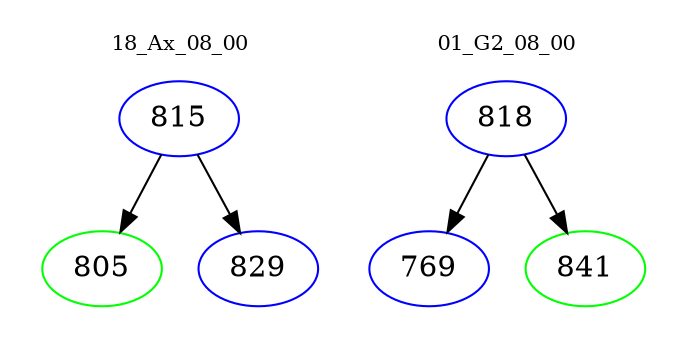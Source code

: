 digraph{
subgraph cluster_0 {
color = white
label = "18_Ax_08_00";
fontsize=10;
T0_815 [label="815", color="blue"]
T0_815 -> T0_805 [color="black"]
T0_805 [label="805", color="green"]
T0_815 -> T0_829 [color="black"]
T0_829 [label="829", color="blue"]
}
subgraph cluster_1 {
color = white
label = "01_G2_08_00";
fontsize=10;
T1_818 [label="818", color="blue"]
T1_818 -> T1_769 [color="black"]
T1_769 [label="769", color="blue"]
T1_818 -> T1_841 [color="black"]
T1_841 [label="841", color="green"]
}
}
